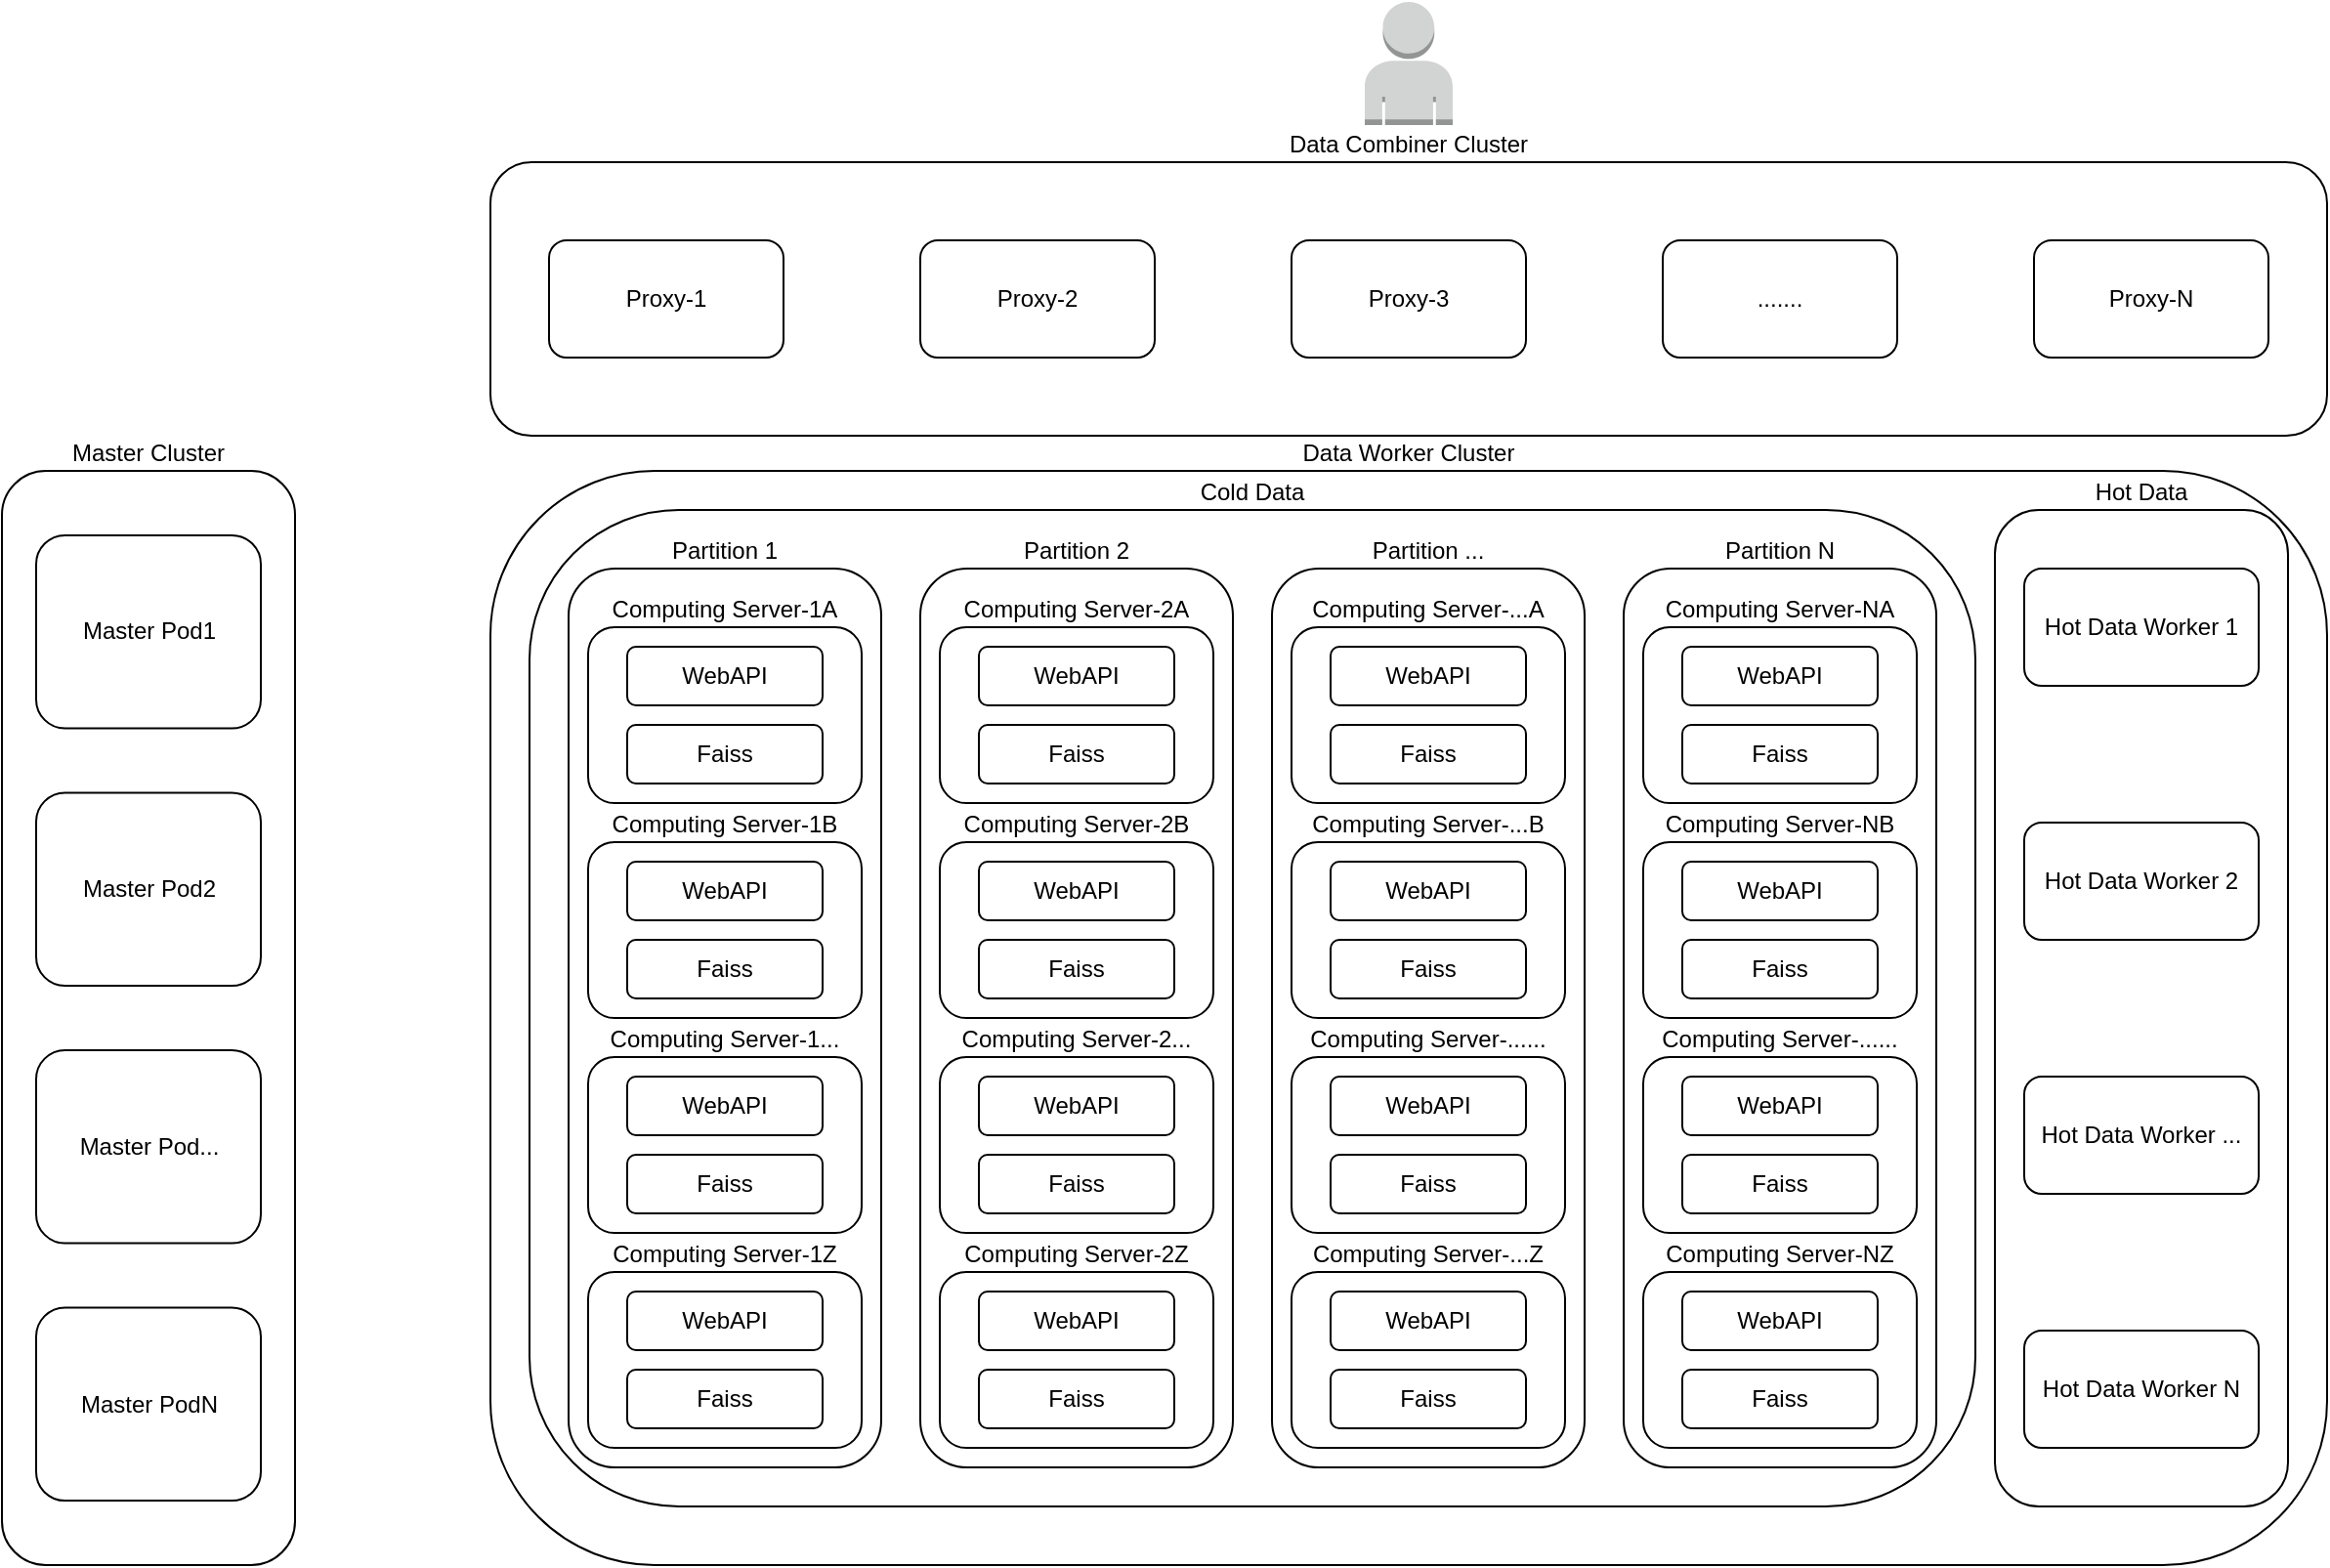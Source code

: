 <mxfile version="17.2.1" type="github">
  <diagram id="ev4mIAbjgl6Iq2Y9axXj" name="Page-1">
    <mxGraphModel dx="1422" dy="752" grid="1" gridSize="10" guides="1" tooltips="1" connect="1" arrows="1" fold="1" page="1" pageScale="1" pageWidth="1169" pageHeight="827" math="0" shadow="0">
      <root>
        <mxCell id="0" />
        <mxCell id="1" parent="0" />
        <mxCell id="aCrhJQmxfze_6GUTrt6L-98" value="Data Worker Cluster" style="rounded=1;whiteSpace=wrap;html=1;labelPosition=center;verticalLabelPosition=top;align=center;verticalAlign=bottom;" vertex="1" parent="1">
          <mxGeometry x="290" y="250" width="940" height="560" as="geometry" />
        </mxCell>
        <mxCell id="A9bdl9xAKXF_S5kQTbBC-33" value="" style="outlineConnect=0;dashed=0;verticalLabelPosition=bottom;verticalAlign=top;align=center;html=1;shape=mxgraph.aws3.user;fillColor=#D2D3D3;gradientColor=none;" parent="1" vertex="1">
          <mxGeometry x="737.5" y="10" width="45" height="63" as="geometry" />
        </mxCell>
        <mxCell id="aCrhJQmxfze_6GUTrt6L-7" value="Hot Data" style="rounded=1;whiteSpace=wrap;html=1;labelPosition=center;verticalLabelPosition=top;align=center;verticalAlign=bottom;" vertex="1" parent="1">
          <mxGeometry x="1060" y="270" width="150" height="510" as="geometry" />
        </mxCell>
        <mxCell id="aCrhJQmxfze_6GUTrt6L-13" value="" style="group" vertex="1" connectable="0" parent="1">
          <mxGeometry x="290" y="92" width="940" height="140" as="geometry" />
        </mxCell>
        <mxCell id="aCrhJQmxfze_6GUTrt6L-12" value="Data Combiner Cluster" style="rounded=1;whiteSpace=wrap;html=1;labelPosition=center;verticalLabelPosition=top;align=center;verticalAlign=bottom;" vertex="1" parent="aCrhJQmxfze_6GUTrt6L-13">
          <mxGeometry width="940" height="140" as="geometry" />
        </mxCell>
        <mxCell id="aCrhJQmxfze_6GUTrt6L-1" value="Proxy-1" style="rounded=1;whiteSpace=wrap;html=1;" vertex="1" parent="aCrhJQmxfze_6GUTrt6L-13">
          <mxGeometry x="30" y="40" width="120" height="60" as="geometry" />
        </mxCell>
        <mxCell id="aCrhJQmxfze_6GUTrt6L-2" value="&lt;div&gt;Proxy-2&lt;/div&gt;" style="rounded=1;whiteSpace=wrap;html=1;" vertex="1" parent="aCrhJQmxfze_6GUTrt6L-13">
          <mxGeometry x="220" y="40" width="120" height="60" as="geometry" />
        </mxCell>
        <mxCell id="aCrhJQmxfze_6GUTrt6L-3" value="&lt;div&gt;Proxy-N&lt;/div&gt;" style="rounded=1;whiteSpace=wrap;html=1;" vertex="1" parent="aCrhJQmxfze_6GUTrt6L-13">
          <mxGeometry x="790" y="40" width="120" height="60" as="geometry" />
        </mxCell>
        <mxCell id="aCrhJQmxfze_6GUTrt6L-4" value="&lt;div&gt;Proxy-3&lt;/div&gt;" style="rounded=1;whiteSpace=wrap;html=1;" vertex="1" parent="aCrhJQmxfze_6GUTrt6L-13">
          <mxGeometry x="410" y="40" width="120" height="60" as="geometry" />
        </mxCell>
        <mxCell id="aCrhJQmxfze_6GUTrt6L-5" value="......." style="rounded=1;whiteSpace=wrap;html=1;" vertex="1" parent="aCrhJQmxfze_6GUTrt6L-13">
          <mxGeometry x="600" y="40" width="120" height="60" as="geometry" />
        </mxCell>
        <mxCell id="aCrhJQmxfze_6GUTrt6L-96" value="" style="group" vertex="1" connectable="0" parent="1">
          <mxGeometry x="310" y="270" width="740" height="510" as="geometry" />
        </mxCell>
        <mxCell id="aCrhJQmxfze_6GUTrt6L-6" value="Cold Data" style="rounded=1;whiteSpace=wrap;html=1;labelPosition=center;verticalLabelPosition=top;align=center;verticalAlign=bottom;" vertex="1" parent="aCrhJQmxfze_6GUTrt6L-96">
          <mxGeometry width="740" height="510" as="geometry" />
        </mxCell>
        <mxCell id="aCrhJQmxfze_6GUTrt6L-34" value="" style="group" vertex="1" connectable="0" parent="aCrhJQmxfze_6GUTrt6L-96">
          <mxGeometry x="20" y="30" width="160" height="460" as="geometry" />
        </mxCell>
        <mxCell id="aCrhJQmxfze_6GUTrt6L-8" value="Partition 1" style="rounded=1;whiteSpace=wrap;html=1;labelPosition=center;verticalLabelPosition=top;align=center;verticalAlign=bottom;" vertex="1" parent="aCrhJQmxfze_6GUTrt6L-34">
          <mxGeometry width="160" height="460" as="geometry" />
        </mxCell>
        <mxCell id="aCrhJQmxfze_6GUTrt6L-15" value="" style="group" vertex="1" connectable="0" parent="aCrhJQmxfze_6GUTrt6L-34">
          <mxGeometry x="10" y="30" width="140" height="90" as="geometry" />
        </mxCell>
        <mxCell id="aCrhJQmxfze_6GUTrt6L-9" value="Computing Server-1A" style="rounded=1;whiteSpace=wrap;html=1;labelPosition=center;verticalLabelPosition=top;align=center;verticalAlign=bottom;" vertex="1" parent="aCrhJQmxfze_6GUTrt6L-15">
          <mxGeometry width="140" height="90" as="geometry" />
        </mxCell>
        <mxCell id="aCrhJQmxfze_6GUTrt6L-10" value="Faiss" style="rounded=1;whiteSpace=wrap;html=1;" vertex="1" parent="aCrhJQmxfze_6GUTrt6L-15">
          <mxGeometry x="20" y="50" width="100" height="30" as="geometry" />
        </mxCell>
        <mxCell id="aCrhJQmxfze_6GUTrt6L-14" value="WebAPI" style="rounded=1;whiteSpace=wrap;html=1;" vertex="1" parent="aCrhJQmxfze_6GUTrt6L-15">
          <mxGeometry x="20" y="10" width="100" height="30" as="geometry" />
        </mxCell>
        <mxCell id="aCrhJQmxfze_6GUTrt6L-22" value="" style="group" vertex="1" connectable="0" parent="aCrhJQmxfze_6GUTrt6L-34">
          <mxGeometry x="10" y="140" width="140" height="90" as="geometry" />
        </mxCell>
        <mxCell id="aCrhJQmxfze_6GUTrt6L-23" value="Computing Server-1B" style="rounded=1;whiteSpace=wrap;html=1;labelPosition=center;verticalLabelPosition=top;align=center;verticalAlign=bottom;" vertex="1" parent="aCrhJQmxfze_6GUTrt6L-22">
          <mxGeometry width="140" height="90" as="geometry" />
        </mxCell>
        <mxCell id="aCrhJQmxfze_6GUTrt6L-24" value="Faiss" style="rounded=1;whiteSpace=wrap;html=1;" vertex="1" parent="aCrhJQmxfze_6GUTrt6L-22">
          <mxGeometry x="20" y="50" width="100" height="30" as="geometry" />
        </mxCell>
        <mxCell id="aCrhJQmxfze_6GUTrt6L-25" value="WebAPI" style="rounded=1;whiteSpace=wrap;html=1;" vertex="1" parent="aCrhJQmxfze_6GUTrt6L-22">
          <mxGeometry x="20" y="10" width="100" height="30" as="geometry" />
        </mxCell>
        <mxCell id="aCrhJQmxfze_6GUTrt6L-26" value="" style="group" vertex="1" connectable="0" parent="aCrhJQmxfze_6GUTrt6L-34">
          <mxGeometry x="10" y="250" width="140" height="90" as="geometry" />
        </mxCell>
        <mxCell id="aCrhJQmxfze_6GUTrt6L-27" value="Computing Server-1..." style="rounded=1;whiteSpace=wrap;html=1;labelPosition=center;verticalLabelPosition=top;align=center;verticalAlign=bottom;" vertex="1" parent="aCrhJQmxfze_6GUTrt6L-26">
          <mxGeometry width="140" height="90" as="geometry" />
        </mxCell>
        <mxCell id="aCrhJQmxfze_6GUTrt6L-28" value="Faiss" style="rounded=1;whiteSpace=wrap;html=1;" vertex="1" parent="aCrhJQmxfze_6GUTrt6L-26">
          <mxGeometry x="20" y="50" width="100" height="30" as="geometry" />
        </mxCell>
        <mxCell id="aCrhJQmxfze_6GUTrt6L-29" value="WebAPI" style="rounded=1;whiteSpace=wrap;html=1;" vertex="1" parent="aCrhJQmxfze_6GUTrt6L-26">
          <mxGeometry x="20" y="10" width="100" height="30" as="geometry" />
        </mxCell>
        <mxCell id="aCrhJQmxfze_6GUTrt6L-30" value="" style="group" vertex="1" connectable="0" parent="aCrhJQmxfze_6GUTrt6L-34">
          <mxGeometry x="10" y="360" width="140" height="90" as="geometry" />
        </mxCell>
        <mxCell id="aCrhJQmxfze_6GUTrt6L-31" value="Computing Server-1Z" style="rounded=1;whiteSpace=wrap;html=1;labelPosition=center;verticalLabelPosition=top;align=center;verticalAlign=bottom;" vertex="1" parent="aCrhJQmxfze_6GUTrt6L-30">
          <mxGeometry width="140" height="90" as="geometry" />
        </mxCell>
        <mxCell id="aCrhJQmxfze_6GUTrt6L-32" value="Faiss" style="rounded=1;whiteSpace=wrap;html=1;" vertex="1" parent="aCrhJQmxfze_6GUTrt6L-30">
          <mxGeometry x="20" y="50" width="100" height="30" as="geometry" />
        </mxCell>
        <mxCell id="aCrhJQmxfze_6GUTrt6L-33" value="WebAPI" style="rounded=1;whiteSpace=wrap;html=1;" vertex="1" parent="aCrhJQmxfze_6GUTrt6L-30">
          <mxGeometry x="20" y="10" width="100" height="30" as="geometry" />
        </mxCell>
        <mxCell id="aCrhJQmxfze_6GUTrt6L-35" value="" style="group" vertex="1" connectable="0" parent="aCrhJQmxfze_6GUTrt6L-96">
          <mxGeometry x="200" y="30" width="160" height="460" as="geometry" />
        </mxCell>
        <mxCell id="aCrhJQmxfze_6GUTrt6L-36" value="Partition 2" style="rounded=1;whiteSpace=wrap;html=1;labelPosition=center;verticalLabelPosition=top;align=center;verticalAlign=bottom;" vertex="1" parent="aCrhJQmxfze_6GUTrt6L-35">
          <mxGeometry width="160" height="460" as="geometry" />
        </mxCell>
        <mxCell id="aCrhJQmxfze_6GUTrt6L-37" value="" style="group" vertex="1" connectable="0" parent="aCrhJQmxfze_6GUTrt6L-35">
          <mxGeometry x="10" y="30" width="140" height="90" as="geometry" />
        </mxCell>
        <mxCell id="aCrhJQmxfze_6GUTrt6L-38" value="Computing Server-2A" style="rounded=1;whiteSpace=wrap;html=1;labelPosition=center;verticalLabelPosition=top;align=center;verticalAlign=bottom;" vertex="1" parent="aCrhJQmxfze_6GUTrt6L-37">
          <mxGeometry width="140" height="90" as="geometry" />
        </mxCell>
        <mxCell id="aCrhJQmxfze_6GUTrt6L-39" value="Faiss" style="rounded=1;whiteSpace=wrap;html=1;" vertex="1" parent="aCrhJQmxfze_6GUTrt6L-37">
          <mxGeometry x="20" y="50" width="100" height="30" as="geometry" />
        </mxCell>
        <mxCell id="aCrhJQmxfze_6GUTrt6L-40" value="WebAPI" style="rounded=1;whiteSpace=wrap;html=1;" vertex="1" parent="aCrhJQmxfze_6GUTrt6L-37">
          <mxGeometry x="20" y="10" width="100" height="30" as="geometry" />
        </mxCell>
        <mxCell id="aCrhJQmxfze_6GUTrt6L-41" value="" style="group" vertex="1" connectable="0" parent="aCrhJQmxfze_6GUTrt6L-35">
          <mxGeometry x="10" y="140" width="140" height="90" as="geometry" />
        </mxCell>
        <mxCell id="aCrhJQmxfze_6GUTrt6L-42" value="Computing Server-2B" style="rounded=1;whiteSpace=wrap;html=1;labelPosition=center;verticalLabelPosition=top;align=center;verticalAlign=bottom;" vertex="1" parent="aCrhJQmxfze_6GUTrt6L-41">
          <mxGeometry width="140" height="90" as="geometry" />
        </mxCell>
        <mxCell id="aCrhJQmxfze_6GUTrt6L-43" value="Faiss" style="rounded=1;whiteSpace=wrap;html=1;" vertex="1" parent="aCrhJQmxfze_6GUTrt6L-41">
          <mxGeometry x="20" y="50" width="100" height="30" as="geometry" />
        </mxCell>
        <mxCell id="aCrhJQmxfze_6GUTrt6L-44" value="WebAPI" style="rounded=1;whiteSpace=wrap;html=1;" vertex="1" parent="aCrhJQmxfze_6GUTrt6L-41">
          <mxGeometry x="20" y="10" width="100" height="30" as="geometry" />
        </mxCell>
        <mxCell id="aCrhJQmxfze_6GUTrt6L-45" value="" style="group" vertex="1" connectable="0" parent="aCrhJQmxfze_6GUTrt6L-35">
          <mxGeometry x="10" y="250" width="140" height="90" as="geometry" />
        </mxCell>
        <mxCell id="aCrhJQmxfze_6GUTrt6L-46" value="Computing Server-2..." style="rounded=1;whiteSpace=wrap;html=1;labelPosition=center;verticalLabelPosition=top;align=center;verticalAlign=bottom;" vertex="1" parent="aCrhJQmxfze_6GUTrt6L-45">
          <mxGeometry width="140" height="90" as="geometry" />
        </mxCell>
        <mxCell id="aCrhJQmxfze_6GUTrt6L-47" value="Faiss" style="rounded=1;whiteSpace=wrap;html=1;" vertex="1" parent="aCrhJQmxfze_6GUTrt6L-45">
          <mxGeometry x="20" y="50" width="100" height="30" as="geometry" />
        </mxCell>
        <mxCell id="aCrhJQmxfze_6GUTrt6L-48" value="WebAPI" style="rounded=1;whiteSpace=wrap;html=1;" vertex="1" parent="aCrhJQmxfze_6GUTrt6L-45">
          <mxGeometry x="20" y="10" width="100" height="30" as="geometry" />
        </mxCell>
        <mxCell id="aCrhJQmxfze_6GUTrt6L-49" value="" style="group" vertex="1" connectable="0" parent="aCrhJQmxfze_6GUTrt6L-35">
          <mxGeometry x="10" y="360" width="140" height="90" as="geometry" />
        </mxCell>
        <mxCell id="aCrhJQmxfze_6GUTrt6L-50" value="Computing Server-2Z" style="rounded=1;whiteSpace=wrap;html=1;labelPosition=center;verticalLabelPosition=top;align=center;verticalAlign=bottom;" vertex="1" parent="aCrhJQmxfze_6GUTrt6L-49">
          <mxGeometry width="140" height="90" as="geometry" />
        </mxCell>
        <mxCell id="aCrhJQmxfze_6GUTrt6L-51" value="Faiss" style="rounded=1;whiteSpace=wrap;html=1;" vertex="1" parent="aCrhJQmxfze_6GUTrt6L-49">
          <mxGeometry x="20" y="50" width="100" height="30" as="geometry" />
        </mxCell>
        <mxCell id="aCrhJQmxfze_6GUTrt6L-52" value="WebAPI" style="rounded=1;whiteSpace=wrap;html=1;" vertex="1" parent="aCrhJQmxfze_6GUTrt6L-49">
          <mxGeometry x="20" y="10" width="100" height="30" as="geometry" />
        </mxCell>
        <mxCell id="aCrhJQmxfze_6GUTrt6L-53" value="" style="group" vertex="1" connectable="0" parent="aCrhJQmxfze_6GUTrt6L-96">
          <mxGeometry x="380" y="30" width="160" height="460" as="geometry" />
        </mxCell>
        <mxCell id="aCrhJQmxfze_6GUTrt6L-54" value="Partition ..." style="rounded=1;whiteSpace=wrap;html=1;labelPosition=center;verticalLabelPosition=top;align=center;verticalAlign=bottom;" vertex="1" parent="aCrhJQmxfze_6GUTrt6L-53">
          <mxGeometry width="160" height="460" as="geometry" />
        </mxCell>
        <mxCell id="aCrhJQmxfze_6GUTrt6L-55" value="" style="group" vertex="1" connectable="0" parent="aCrhJQmxfze_6GUTrt6L-53">
          <mxGeometry x="10" y="30" width="140" height="90" as="geometry" />
        </mxCell>
        <mxCell id="aCrhJQmxfze_6GUTrt6L-56" value="Computing Server-...A" style="rounded=1;whiteSpace=wrap;html=1;labelPosition=center;verticalLabelPosition=top;align=center;verticalAlign=bottom;" vertex="1" parent="aCrhJQmxfze_6GUTrt6L-55">
          <mxGeometry width="140" height="90" as="geometry" />
        </mxCell>
        <mxCell id="aCrhJQmxfze_6GUTrt6L-57" value="Faiss" style="rounded=1;whiteSpace=wrap;html=1;" vertex="1" parent="aCrhJQmxfze_6GUTrt6L-55">
          <mxGeometry x="20" y="50" width="100" height="30" as="geometry" />
        </mxCell>
        <mxCell id="aCrhJQmxfze_6GUTrt6L-58" value="WebAPI" style="rounded=1;whiteSpace=wrap;html=1;" vertex="1" parent="aCrhJQmxfze_6GUTrt6L-55">
          <mxGeometry x="20" y="10" width="100" height="30" as="geometry" />
        </mxCell>
        <mxCell id="aCrhJQmxfze_6GUTrt6L-59" value="" style="group" vertex="1" connectable="0" parent="aCrhJQmxfze_6GUTrt6L-53">
          <mxGeometry x="10" y="140" width="140" height="90" as="geometry" />
        </mxCell>
        <mxCell id="aCrhJQmxfze_6GUTrt6L-60" value="Computing Server-...B" style="rounded=1;whiteSpace=wrap;html=1;labelPosition=center;verticalLabelPosition=top;align=center;verticalAlign=bottom;" vertex="1" parent="aCrhJQmxfze_6GUTrt6L-59">
          <mxGeometry width="140" height="90" as="geometry" />
        </mxCell>
        <mxCell id="aCrhJQmxfze_6GUTrt6L-61" value="Faiss" style="rounded=1;whiteSpace=wrap;html=1;" vertex="1" parent="aCrhJQmxfze_6GUTrt6L-59">
          <mxGeometry x="20" y="50" width="100" height="30" as="geometry" />
        </mxCell>
        <mxCell id="aCrhJQmxfze_6GUTrt6L-62" value="WebAPI" style="rounded=1;whiteSpace=wrap;html=1;" vertex="1" parent="aCrhJQmxfze_6GUTrt6L-59">
          <mxGeometry x="20" y="10" width="100" height="30" as="geometry" />
        </mxCell>
        <mxCell id="aCrhJQmxfze_6GUTrt6L-63" value="" style="group" vertex="1" connectable="0" parent="aCrhJQmxfze_6GUTrt6L-53">
          <mxGeometry x="10" y="250" width="140" height="90" as="geometry" />
        </mxCell>
        <mxCell id="aCrhJQmxfze_6GUTrt6L-64" value="Computing Server-......" style="rounded=1;whiteSpace=wrap;html=1;labelPosition=center;verticalLabelPosition=top;align=center;verticalAlign=bottom;" vertex="1" parent="aCrhJQmxfze_6GUTrt6L-63">
          <mxGeometry width="140" height="90" as="geometry" />
        </mxCell>
        <mxCell id="aCrhJQmxfze_6GUTrt6L-65" value="Faiss" style="rounded=1;whiteSpace=wrap;html=1;" vertex="1" parent="aCrhJQmxfze_6GUTrt6L-63">
          <mxGeometry x="20" y="50" width="100" height="30" as="geometry" />
        </mxCell>
        <mxCell id="aCrhJQmxfze_6GUTrt6L-66" value="WebAPI" style="rounded=1;whiteSpace=wrap;html=1;" vertex="1" parent="aCrhJQmxfze_6GUTrt6L-63">
          <mxGeometry x="20" y="10" width="100" height="30" as="geometry" />
        </mxCell>
        <mxCell id="aCrhJQmxfze_6GUTrt6L-67" value="" style="group" vertex="1" connectable="0" parent="aCrhJQmxfze_6GUTrt6L-53">
          <mxGeometry x="10" y="360" width="140" height="90" as="geometry" />
        </mxCell>
        <mxCell id="aCrhJQmxfze_6GUTrt6L-68" value="Computing Server-...Z" style="rounded=1;whiteSpace=wrap;html=1;labelPosition=center;verticalLabelPosition=top;align=center;verticalAlign=bottom;" vertex="1" parent="aCrhJQmxfze_6GUTrt6L-67">
          <mxGeometry width="140" height="90" as="geometry" />
        </mxCell>
        <mxCell id="aCrhJQmxfze_6GUTrt6L-69" value="Faiss" style="rounded=1;whiteSpace=wrap;html=1;" vertex="1" parent="aCrhJQmxfze_6GUTrt6L-67">
          <mxGeometry x="20" y="50" width="100" height="30" as="geometry" />
        </mxCell>
        <mxCell id="aCrhJQmxfze_6GUTrt6L-70" value="WebAPI" style="rounded=1;whiteSpace=wrap;html=1;" vertex="1" parent="aCrhJQmxfze_6GUTrt6L-67">
          <mxGeometry x="20" y="10" width="100" height="30" as="geometry" />
        </mxCell>
        <mxCell id="aCrhJQmxfze_6GUTrt6L-71" value="" style="group" vertex="1" connectable="0" parent="aCrhJQmxfze_6GUTrt6L-96">
          <mxGeometry x="560" y="30" width="160" height="460" as="geometry" />
        </mxCell>
        <mxCell id="aCrhJQmxfze_6GUTrt6L-72" value="Partition N" style="rounded=1;whiteSpace=wrap;html=1;labelPosition=center;verticalLabelPosition=top;align=center;verticalAlign=bottom;" vertex="1" parent="aCrhJQmxfze_6GUTrt6L-71">
          <mxGeometry width="160" height="460" as="geometry" />
        </mxCell>
        <mxCell id="aCrhJQmxfze_6GUTrt6L-73" value="" style="group" vertex="1" connectable="0" parent="aCrhJQmxfze_6GUTrt6L-71">
          <mxGeometry x="10" y="30" width="140" height="90" as="geometry" />
        </mxCell>
        <mxCell id="aCrhJQmxfze_6GUTrt6L-74" value="Computing Server-NA" style="rounded=1;whiteSpace=wrap;html=1;labelPosition=center;verticalLabelPosition=top;align=center;verticalAlign=bottom;" vertex="1" parent="aCrhJQmxfze_6GUTrt6L-73">
          <mxGeometry width="140" height="90" as="geometry" />
        </mxCell>
        <mxCell id="aCrhJQmxfze_6GUTrt6L-75" value="Faiss" style="rounded=1;whiteSpace=wrap;html=1;" vertex="1" parent="aCrhJQmxfze_6GUTrt6L-73">
          <mxGeometry x="20" y="50" width="100" height="30" as="geometry" />
        </mxCell>
        <mxCell id="aCrhJQmxfze_6GUTrt6L-76" value="WebAPI" style="rounded=1;whiteSpace=wrap;html=1;" vertex="1" parent="aCrhJQmxfze_6GUTrt6L-73">
          <mxGeometry x="20" y="10" width="100" height="30" as="geometry" />
        </mxCell>
        <mxCell id="aCrhJQmxfze_6GUTrt6L-77" value="" style="group" vertex="1" connectable="0" parent="aCrhJQmxfze_6GUTrt6L-71">
          <mxGeometry x="10" y="140" width="140" height="90" as="geometry" />
        </mxCell>
        <mxCell id="aCrhJQmxfze_6GUTrt6L-78" value="Computing Server-NB" style="rounded=1;whiteSpace=wrap;html=1;labelPosition=center;verticalLabelPosition=top;align=center;verticalAlign=bottom;" vertex="1" parent="aCrhJQmxfze_6GUTrt6L-77">
          <mxGeometry width="140" height="90" as="geometry" />
        </mxCell>
        <mxCell id="aCrhJQmxfze_6GUTrt6L-79" value="Faiss" style="rounded=1;whiteSpace=wrap;html=1;" vertex="1" parent="aCrhJQmxfze_6GUTrt6L-77">
          <mxGeometry x="20" y="50" width="100" height="30" as="geometry" />
        </mxCell>
        <mxCell id="aCrhJQmxfze_6GUTrt6L-80" value="WebAPI" style="rounded=1;whiteSpace=wrap;html=1;" vertex="1" parent="aCrhJQmxfze_6GUTrt6L-77">
          <mxGeometry x="20" y="10" width="100" height="30" as="geometry" />
        </mxCell>
        <mxCell id="aCrhJQmxfze_6GUTrt6L-81" value="" style="group" vertex="1" connectable="0" parent="aCrhJQmxfze_6GUTrt6L-71">
          <mxGeometry x="10" y="250" width="140" height="90" as="geometry" />
        </mxCell>
        <mxCell id="aCrhJQmxfze_6GUTrt6L-82" value="Computing Server-......" style="rounded=1;whiteSpace=wrap;html=1;labelPosition=center;verticalLabelPosition=top;align=center;verticalAlign=bottom;" vertex="1" parent="aCrhJQmxfze_6GUTrt6L-81">
          <mxGeometry width="140" height="90" as="geometry" />
        </mxCell>
        <mxCell id="aCrhJQmxfze_6GUTrt6L-83" value="Faiss" style="rounded=1;whiteSpace=wrap;html=1;" vertex="1" parent="aCrhJQmxfze_6GUTrt6L-81">
          <mxGeometry x="20" y="50" width="100" height="30" as="geometry" />
        </mxCell>
        <mxCell id="aCrhJQmxfze_6GUTrt6L-84" value="WebAPI" style="rounded=1;whiteSpace=wrap;html=1;" vertex="1" parent="aCrhJQmxfze_6GUTrt6L-81">
          <mxGeometry x="20" y="10" width="100" height="30" as="geometry" />
        </mxCell>
        <mxCell id="aCrhJQmxfze_6GUTrt6L-85" value="" style="group" vertex="1" connectable="0" parent="aCrhJQmxfze_6GUTrt6L-71">
          <mxGeometry x="10" y="360" width="140" height="90" as="geometry" />
        </mxCell>
        <mxCell id="aCrhJQmxfze_6GUTrt6L-86" value="Computing Server-NZ" style="rounded=1;whiteSpace=wrap;html=1;labelPosition=center;verticalLabelPosition=top;align=center;verticalAlign=bottom;" vertex="1" parent="aCrhJQmxfze_6GUTrt6L-85">
          <mxGeometry width="140" height="90" as="geometry" />
        </mxCell>
        <mxCell id="aCrhJQmxfze_6GUTrt6L-87" value="Faiss" style="rounded=1;whiteSpace=wrap;html=1;" vertex="1" parent="aCrhJQmxfze_6GUTrt6L-85">
          <mxGeometry x="20" y="50" width="100" height="30" as="geometry" />
        </mxCell>
        <mxCell id="aCrhJQmxfze_6GUTrt6L-88" value="WebAPI" style="rounded=1;whiteSpace=wrap;html=1;" vertex="1" parent="aCrhJQmxfze_6GUTrt6L-85">
          <mxGeometry x="20" y="10" width="100" height="30" as="geometry" />
        </mxCell>
        <mxCell id="aCrhJQmxfze_6GUTrt6L-97" value="" style="group" vertex="1" connectable="0" parent="1">
          <mxGeometry x="40" y="250" width="150" height="560" as="geometry" />
        </mxCell>
        <mxCell id="aCrhJQmxfze_6GUTrt6L-11" value="Master Cluster" style="rounded=1;whiteSpace=wrap;html=1;labelPosition=center;verticalLabelPosition=top;align=center;verticalAlign=bottom;" vertex="1" parent="aCrhJQmxfze_6GUTrt6L-97">
          <mxGeometry width="150" height="560" as="geometry" />
        </mxCell>
        <mxCell id="aCrhJQmxfze_6GUTrt6L-90" value="Master Pod1" style="rounded=1;whiteSpace=wrap;html=1;" vertex="1" parent="aCrhJQmxfze_6GUTrt6L-97">
          <mxGeometry x="17.5" y="32.941" width="115" height="98.824" as="geometry" />
        </mxCell>
        <mxCell id="aCrhJQmxfze_6GUTrt6L-91" value="Master Pod2" style="rounded=1;whiteSpace=wrap;html=1;" vertex="1" parent="aCrhJQmxfze_6GUTrt6L-97">
          <mxGeometry x="17.5" y="164.706" width="115" height="98.824" as="geometry" />
        </mxCell>
        <mxCell id="aCrhJQmxfze_6GUTrt6L-92" value="Master Pod..." style="rounded=1;whiteSpace=wrap;html=1;" vertex="1" parent="aCrhJQmxfze_6GUTrt6L-97">
          <mxGeometry x="17.5" y="296.471" width="115" height="98.824" as="geometry" />
        </mxCell>
        <mxCell id="aCrhJQmxfze_6GUTrt6L-93" value="Master PodN" style="rounded=1;whiteSpace=wrap;html=1;" vertex="1" parent="aCrhJQmxfze_6GUTrt6L-97">
          <mxGeometry x="17.5" y="428.235" width="115" height="98.824" as="geometry" />
        </mxCell>
        <mxCell id="aCrhJQmxfze_6GUTrt6L-106" value="Hot Data Worker 1" style="rounded=1;whiteSpace=wrap;html=1;" vertex="1" parent="1">
          <mxGeometry x="1075" y="300" width="120" height="60" as="geometry" />
        </mxCell>
        <mxCell id="aCrhJQmxfze_6GUTrt6L-107" value="Hot Data Worker 2" style="rounded=1;whiteSpace=wrap;html=1;" vertex="1" parent="1">
          <mxGeometry x="1075" y="430" width="120" height="60" as="geometry" />
        </mxCell>
        <mxCell id="aCrhJQmxfze_6GUTrt6L-108" value="Hot Data Worker ..." style="rounded=1;whiteSpace=wrap;html=1;" vertex="1" parent="1">
          <mxGeometry x="1075" y="560" width="120" height="60" as="geometry" />
        </mxCell>
        <mxCell id="aCrhJQmxfze_6GUTrt6L-109" value="Hot Data Worker N" style="rounded=1;whiteSpace=wrap;html=1;" vertex="1" parent="1">
          <mxGeometry x="1075" y="690" width="120" height="60" as="geometry" />
        </mxCell>
      </root>
    </mxGraphModel>
  </diagram>
</mxfile>
